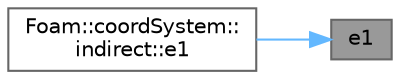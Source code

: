 digraph "e1"
{
 // LATEX_PDF_SIZE
  bgcolor="transparent";
  edge [fontname=Helvetica,fontsize=10,labelfontname=Helvetica,labelfontsize=10];
  node [fontname=Helvetica,fontsize=10,shape=box,height=0.2,width=0.4];
  rankdir="RL";
  Node1 [id="Node000001",label="e1",height=0.2,width=0.4,color="gray40", fillcolor="grey60", style="filled", fontcolor="black",tooltip=" "];
  Node1 -> Node2 [id="edge1_Node000001_Node000002",dir="back",color="steelblue1",style="solid",tooltip=" "];
  Node2 [id="Node000002",label="Foam::coordSystem::\lindirect::e1",height=0.2,width=0.4,color="grey40", fillcolor="white", style="filled",URL="$classFoam_1_1coordSystem_1_1indirect.html#ab99bd1d59a45b22b3ca4e584f63883e9",tooltip=" "];
}
